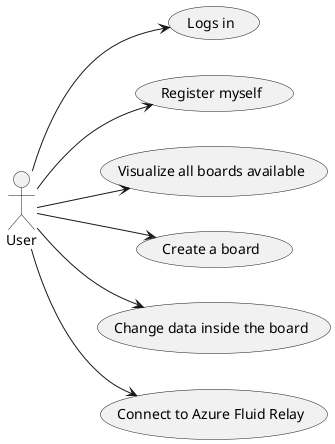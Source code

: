 @startuml
'https://plantuml.com/use-case-diagram
left to right direction

"User" --> (Logs in)
"User" --> (Register myself)
"User" --> (Visualize all boards available)
"User" --> (Create a board)
"User" --> (Change data inside the board)
"User" --> (Connect to Azure Fluid Relay)

@enduml
